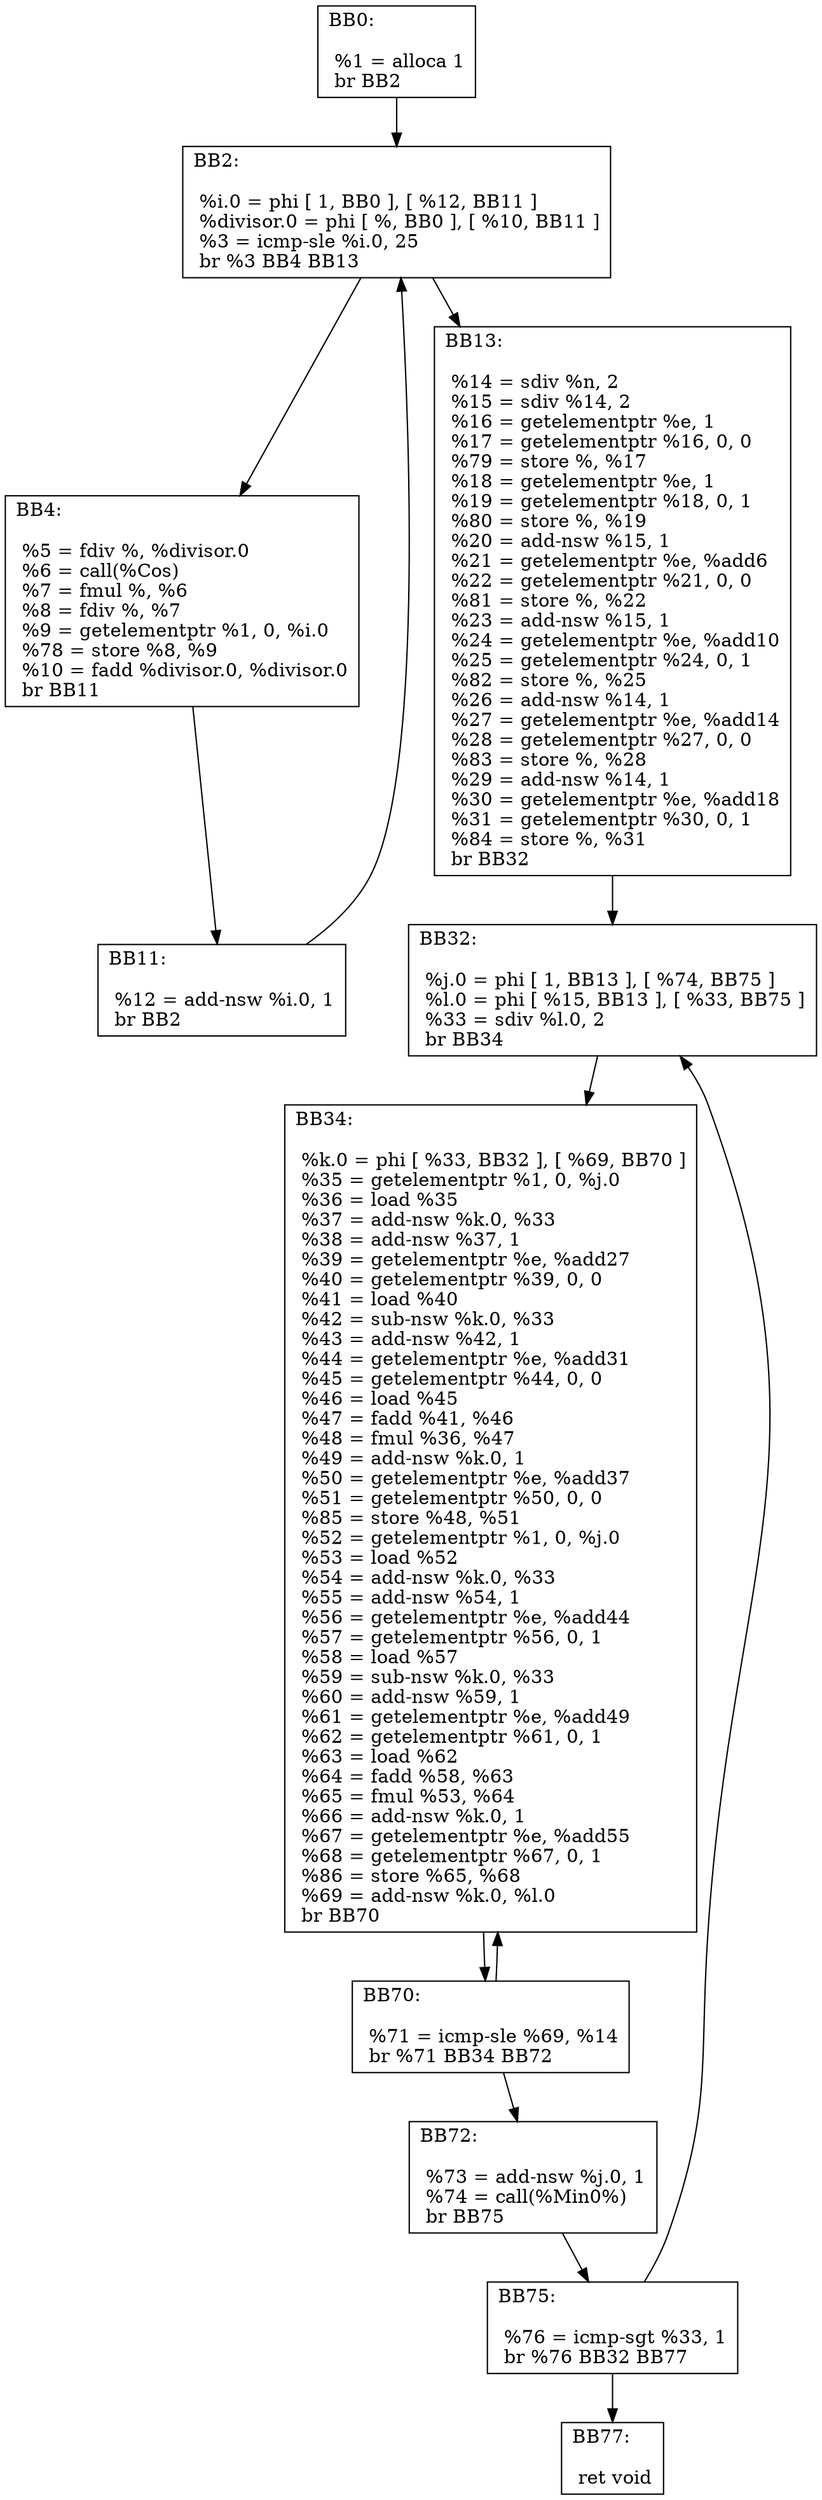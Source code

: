 digraph "CFG for 'Exptab' function" {
	AA0 [shape=record, label="{BB0:\l\l  %1 = alloca 1\l br  BB2\l}"];
	AA0 -> AA2
	AA2 [shape=record, label="{BB2:\l\l  %i.0 = phi [ 1, BB0 ], [  %12, BB11 ]\l %divisor.0 = phi [  %, BB0 ], [  %10, BB11 ]\l %3 = icmp-sle %i.0,  25\l br %3 BB4 BB13\l}"];
	AA2 -> AA4
	AA2 -> AA13
	AA4 [shape=record, label="{BB4:\l\l  %5 = fdiv %,  %divisor.0\l %6 = call(%Cos)\l %7 = fmul %,  %6\l %8 = fdiv %,  %7\l %9 = getelementptr %1,  0,  %i.0\l %78 = store %8,  %9\l %10 = fadd %divisor.0,  %divisor.0\l br  BB11\l}"];
	AA4 -> AA11
	AA11 [shape=record, label="{BB11:\l\l  %12 = add-nsw %i.0,  1\l br  BB2\l}"];
	AA11 -> AA2
	AA13 [shape=record, label="{BB13:\l\l  %14 = sdiv %n,  2\l %15 = sdiv %14,  2\l %16 = getelementptr %e,  1\l %17 = getelementptr %16,  0,  0\l %79 = store %,  %17\l %18 = getelementptr %e,  1\l %19 = getelementptr %18,  0,  1\l %80 = store %,  %19\l %20 = add-nsw %15,  1\l %21 = getelementptr %e,  %add6\l %22 = getelementptr %21,  0,  0\l %81 = store %,  %22\l %23 = add-nsw %15,  1\l %24 = getelementptr %e,  %add10\l %25 = getelementptr %24,  0,  1\l %82 = store %,  %25\l %26 = add-nsw %14,  1\l %27 = getelementptr %e,  %add14\l %28 = getelementptr %27,  0,  0\l %83 = store %,  %28\l %29 = add-nsw %14,  1\l %30 = getelementptr %e,  %add18\l %31 = getelementptr %30,  0,  1\l %84 = store %,  %31\l br  BB32\l}"];
	AA13 -> AA32
	AA32 [shape=record, label="{BB32:\l\l  %j.0 = phi [ 1, BB13 ], [  %74, BB75 ]\l %l.0 = phi [  %15, BB13 ], [  %33, BB75 ]\l %33 = sdiv %l.0,  2\l br  BB34\l}"];
	AA32 -> AA34
	AA34 [shape=record, label="{BB34:\l\l  %k.0 = phi [  %33, BB32 ], [  %69, BB70 ]\l %35 = getelementptr %1,  0,  %j.0\l %36 = load %35\l %37 = add-nsw %k.0,  %33\l %38 = add-nsw %37,  1\l %39 = getelementptr %e,  %add27\l %40 = getelementptr %39,  0,  0\l %41 = load %40\l %42 = sub-nsw %k.0,  %33\l %43 = add-nsw %42,  1\l %44 = getelementptr %e,  %add31\l %45 = getelementptr %44,  0,  0\l %46 = load %45\l %47 = fadd %41,  %46\l %48 = fmul %36,  %47\l %49 = add-nsw %k.0,  1\l %50 = getelementptr %e,  %add37\l %51 = getelementptr %50,  0,  0\l %85 = store %48,  %51\l %52 = getelementptr %1,  0,  %j.0\l %53 = load %52\l %54 = add-nsw %k.0,  %33\l %55 = add-nsw %54,  1\l %56 = getelementptr %e,  %add44\l %57 = getelementptr %56,  0,  1\l %58 = load %57\l %59 = sub-nsw %k.0,  %33\l %60 = add-nsw %59,  1\l %61 = getelementptr %e,  %add49\l %62 = getelementptr %61,  0,  1\l %63 = load %62\l %64 = fadd %58,  %63\l %65 = fmul %53,  %64\l %66 = add-nsw %k.0,  1\l %67 = getelementptr %e,  %add55\l %68 = getelementptr %67,  0,  1\l %86 = store %65,  %68\l %69 = add-nsw %k.0,  %l.0\l br  BB70\l}"];
	AA34 -> AA70
	AA70 [shape=record, label="{BB70:\l\l  %71 = icmp-sle %69,  %14\l br %71 BB34 BB72\l}"];
	AA70 -> AA34
	AA70 -> AA72
	AA72 [shape=record, label="{BB72:\l\l  %73 = add-nsw %j.0,  1\l %74 = call(%Min0%)\l br  BB75\l}"];
	AA72 -> AA75
	AA75 [shape=record, label="{BB75:\l\l  %76 = icmp-sgt %33,  1\l br %76 BB32 BB77\l}"];
	AA75 -> AA32
	AA75 -> AA77
	AA77 [shape=record, label="{BB77:\l\l  ret void\l}"];
}
